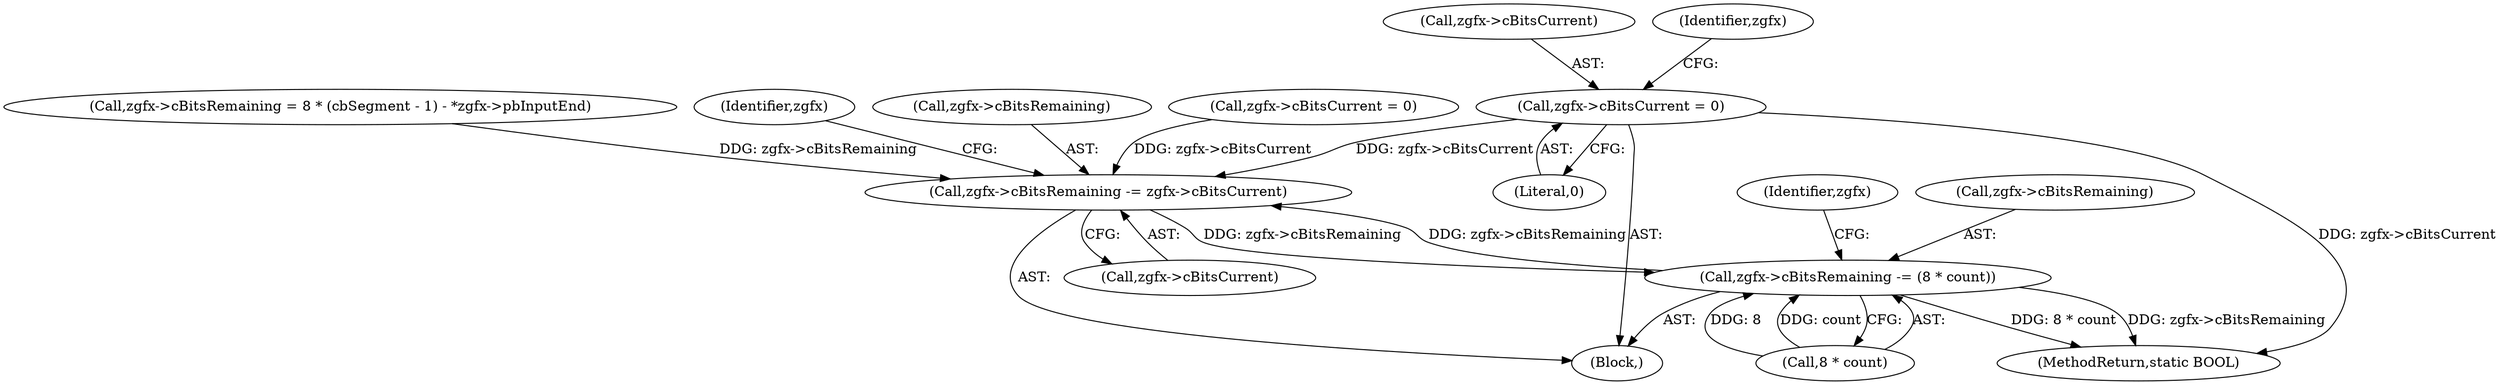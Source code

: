 digraph "0_FreeRDP_17c363a5162fd4dc77b1df54e48d7bd9bf6b3be7_0@pointer" {
"1000452" [label="(Call,zgfx->cBitsCurrent = 0)"];
"1000445" [label="(Call,zgfx->cBitsRemaining -= zgfx->cBitsCurrent)"];
"1000486" [label="(Call,zgfx->cBitsRemaining -= (8 * count))"];
"1000456" [label="(Literal,0)"];
"1000501" [label="(MethodReturn,static BOOL)"];
"1000445" [label="(Call,zgfx->cBitsRemaining -= zgfx->cBitsCurrent)"];
"1000452" [label="(Call,zgfx->cBitsCurrent = 0)"];
"1000487" [label="(Call,zgfx->cBitsRemaining)"];
"1000192" [label="(Call,zgfx->cBitsRemaining = 8 * (cbSegment - 1) - *zgfx->pbInputEnd)"];
"1000495" [label="(Identifier,zgfx)"];
"1000454" [label="(Identifier,zgfx)"];
"1000486" [label="(Call,zgfx->cBitsRemaining -= (8 * count))"];
"1000453" [label="(Call,zgfx->cBitsCurrent)"];
"1000449" [label="(Call,zgfx->cBitsCurrent)"];
"1000446" [label="(Call,zgfx->cBitsRemaining)"];
"1000206" [label="(Call,zgfx->cBitsCurrent = 0)"];
"1000490" [label="(Call,8 * count)"];
"1000436" [label="(Block,)"];
"1000459" [label="(Identifier,zgfx)"];
"1000452" -> "1000436"  [label="AST: "];
"1000452" -> "1000456"  [label="CFG: "];
"1000453" -> "1000452"  [label="AST: "];
"1000456" -> "1000452"  [label="AST: "];
"1000459" -> "1000452"  [label="CFG: "];
"1000452" -> "1000501"  [label="DDG: zgfx->cBitsCurrent"];
"1000452" -> "1000445"  [label="DDG: zgfx->cBitsCurrent"];
"1000445" -> "1000436"  [label="AST: "];
"1000445" -> "1000449"  [label="CFG: "];
"1000446" -> "1000445"  [label="AST: "];
"1000449" -> "1000445"  [label="AST: "];
"1000454" -> "1000445"  [label="CFG: "];
"1000206" -> "1000445"  [label="DDG: zgfx->cBitsCurrent"];
"1000192" -> "1000445"  [label="DDG: zgfx->cBitsRemaining"];
"1000486" -> "1000445"  [label="DDG: zgfx->cBitsRemaining"];
"1000445" -> "1000486"  [label="DDG: zgfx->cBitsRemaining"];
"1000486" -> "1000436"  [label="AST: "];
"1000486" -> "1000490"  [label="CFG: "];
"1000487" -> "1000486"  [label="AST: "];
"1000490" -> "1000486"  [label="AST: "];
"1000495" -> "1000486"  [label="CFG: "];
"1000486" -> "1000501"  [label="DDG: 8 * count"];
"1000486" -> "1000501"  [label="DDG: zgfx->cBitsRemaining"];
"1000490" -> "1000486"  [label="DDG: 8"];
"1000490" -> "1000486"  [label="DDG: count"];
}
